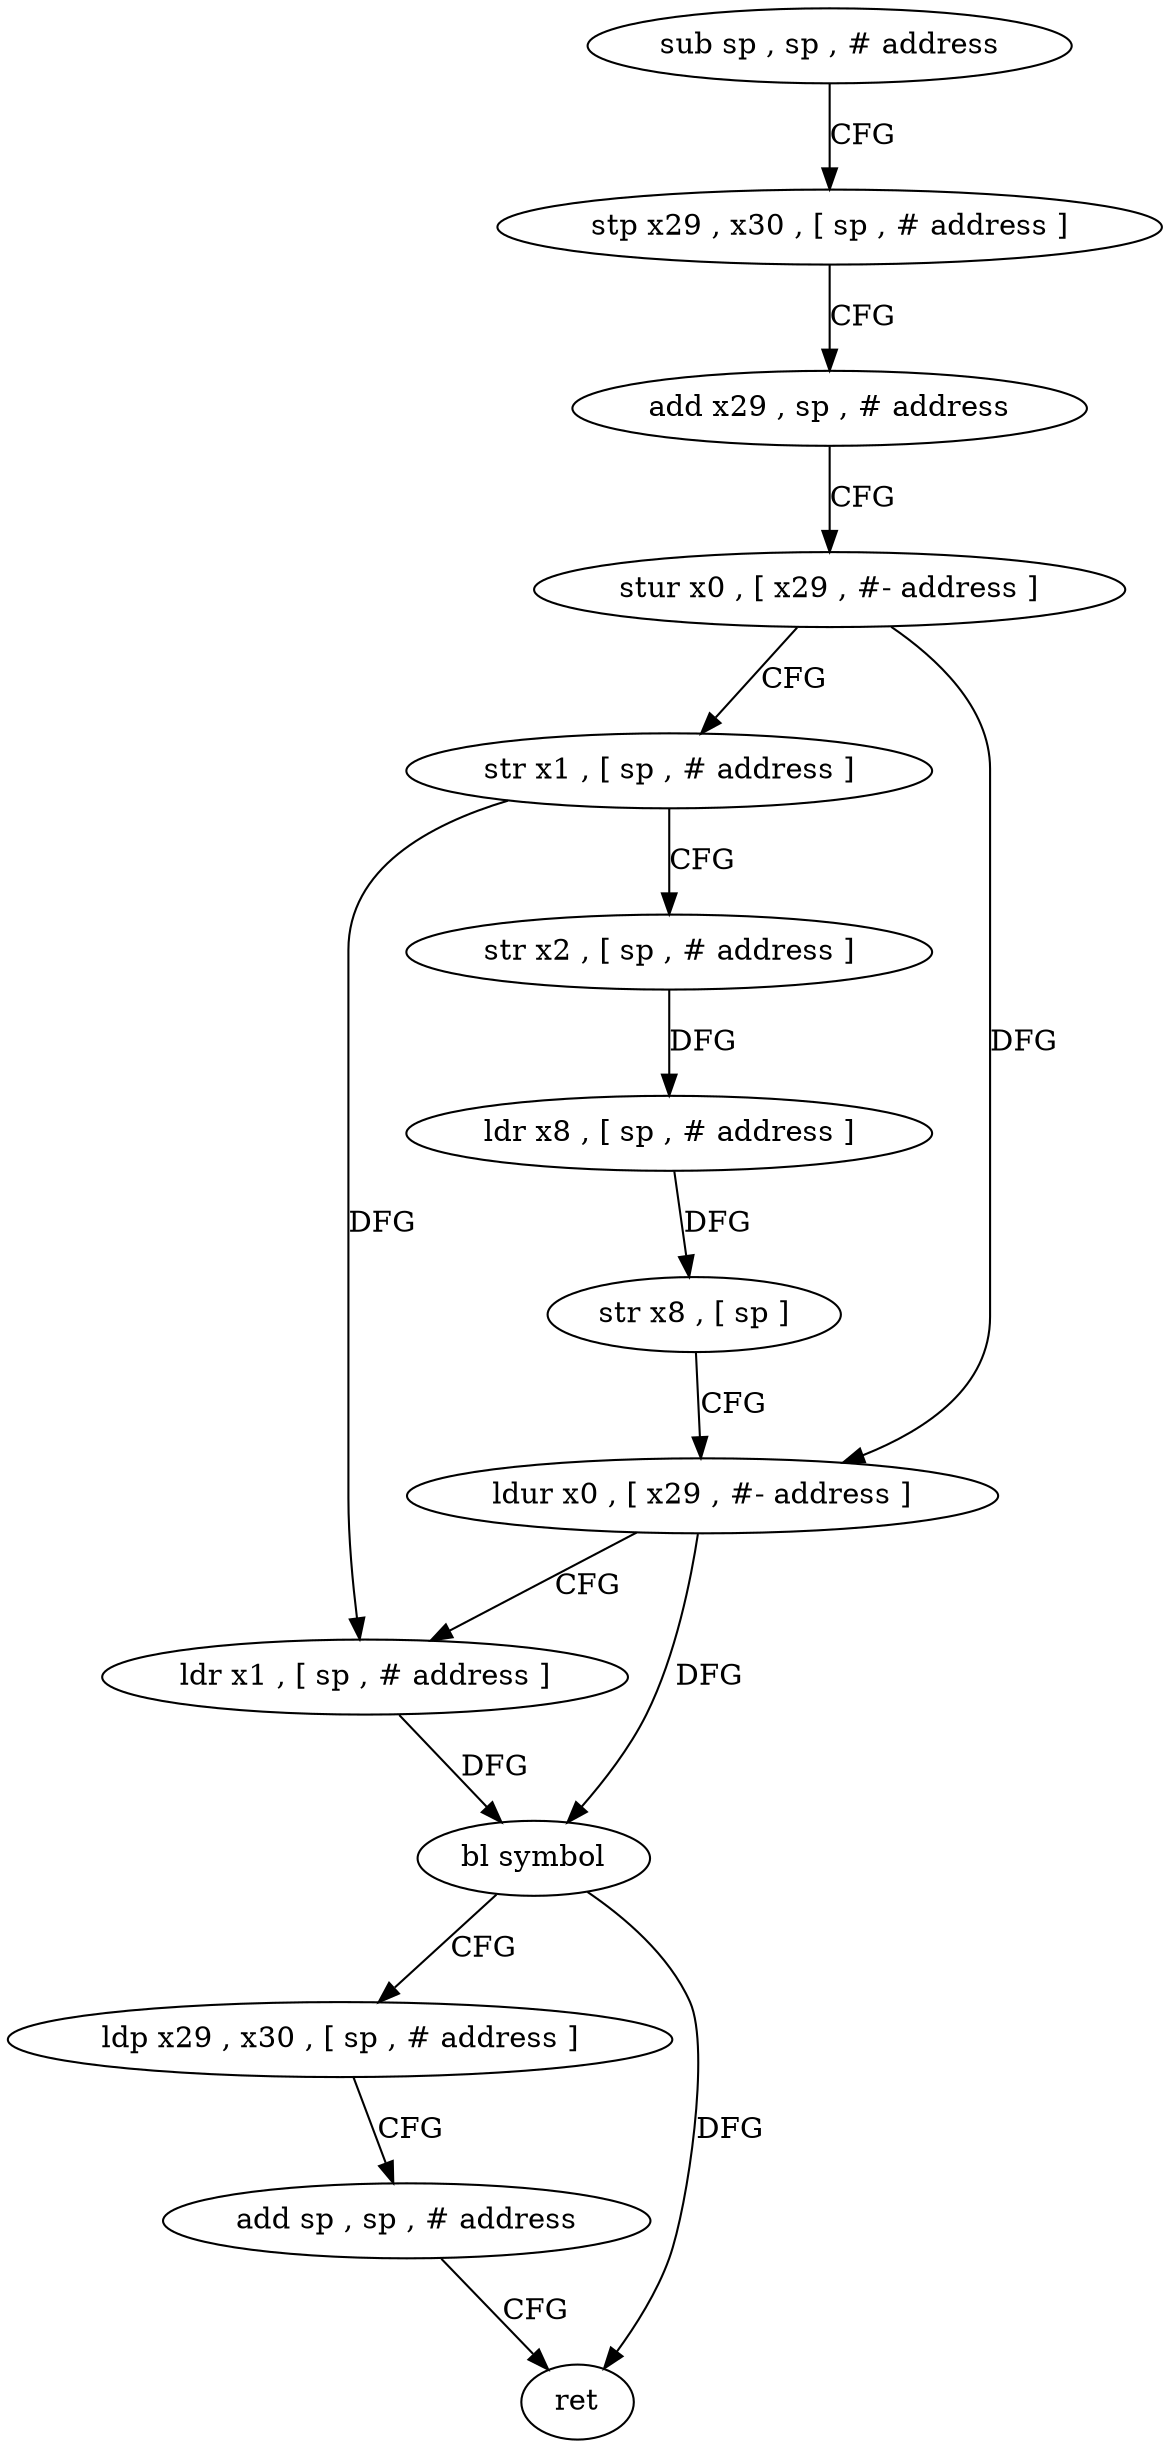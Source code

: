 digraph "func" {
"148904" [label = "sub sp , sp , # address" ]
"148908" [label = "stp x29 , x30 , [ sp , # address ]" ]
"148912" [label = "add x29 , sp , # address" ]
"148916" [label = "stur x0 , [ x29 , #- address ]" ]
"148920" [label = "str x1 , [ sp , # address ]" ]
"148924" [label = "str x2 , [ sp , # address ]" ]
"148928" [label = "ldr x8 , [ sp , # address ]" ]
"148932" [label = "str x8 , [ sp ]" ]
"148936" [label = "ldur x0 , [ x29 , #- address ]" ]
"148940" [label = "ldr x1 , [ sp , # address ]" ]
"148944" [label = "bl symbol" ]
"148948" [label = "ldp x29 , x30 , [ sp , # address ]" ]
"148952" [label = "add sp , sp , # address" ]
"148956" [label = "ret" ]
"148904" -> "148908" [ label = "CFG" ]
"148908" -> "148912" [ label = "CFG" ]
"148912" -> "148916" [ label = "CFG" ]
"148916" -> "148920" [ label = "CFG" ]
"148916" -> "148936" [ label = "DFG" ]
"148920" -> "148924" [ label = "CFG" ]
"148920" -> "148940" [ label = "DFG" ]
"148924" -> "148928" [ label = "DFG" ]
"148928" -> "148932" [ label = "DFG" ]
"148932" -> "148936" [ label = "CFG" ]
"148936" -> "148940" [ label = "CFG" ]
"148936" -> "148944" [ label = "DFG" ]
"148940" -> "148944" [ label = "DFG" ]
"148944" -> "148948" [ label = "CFG" ]
"148944" -> "148956" [ label = "DFG" ]
"148948" -> "148952" [ label = "CFG" ]
"148952" -> "148956" [ label = "CFG" ]
}
